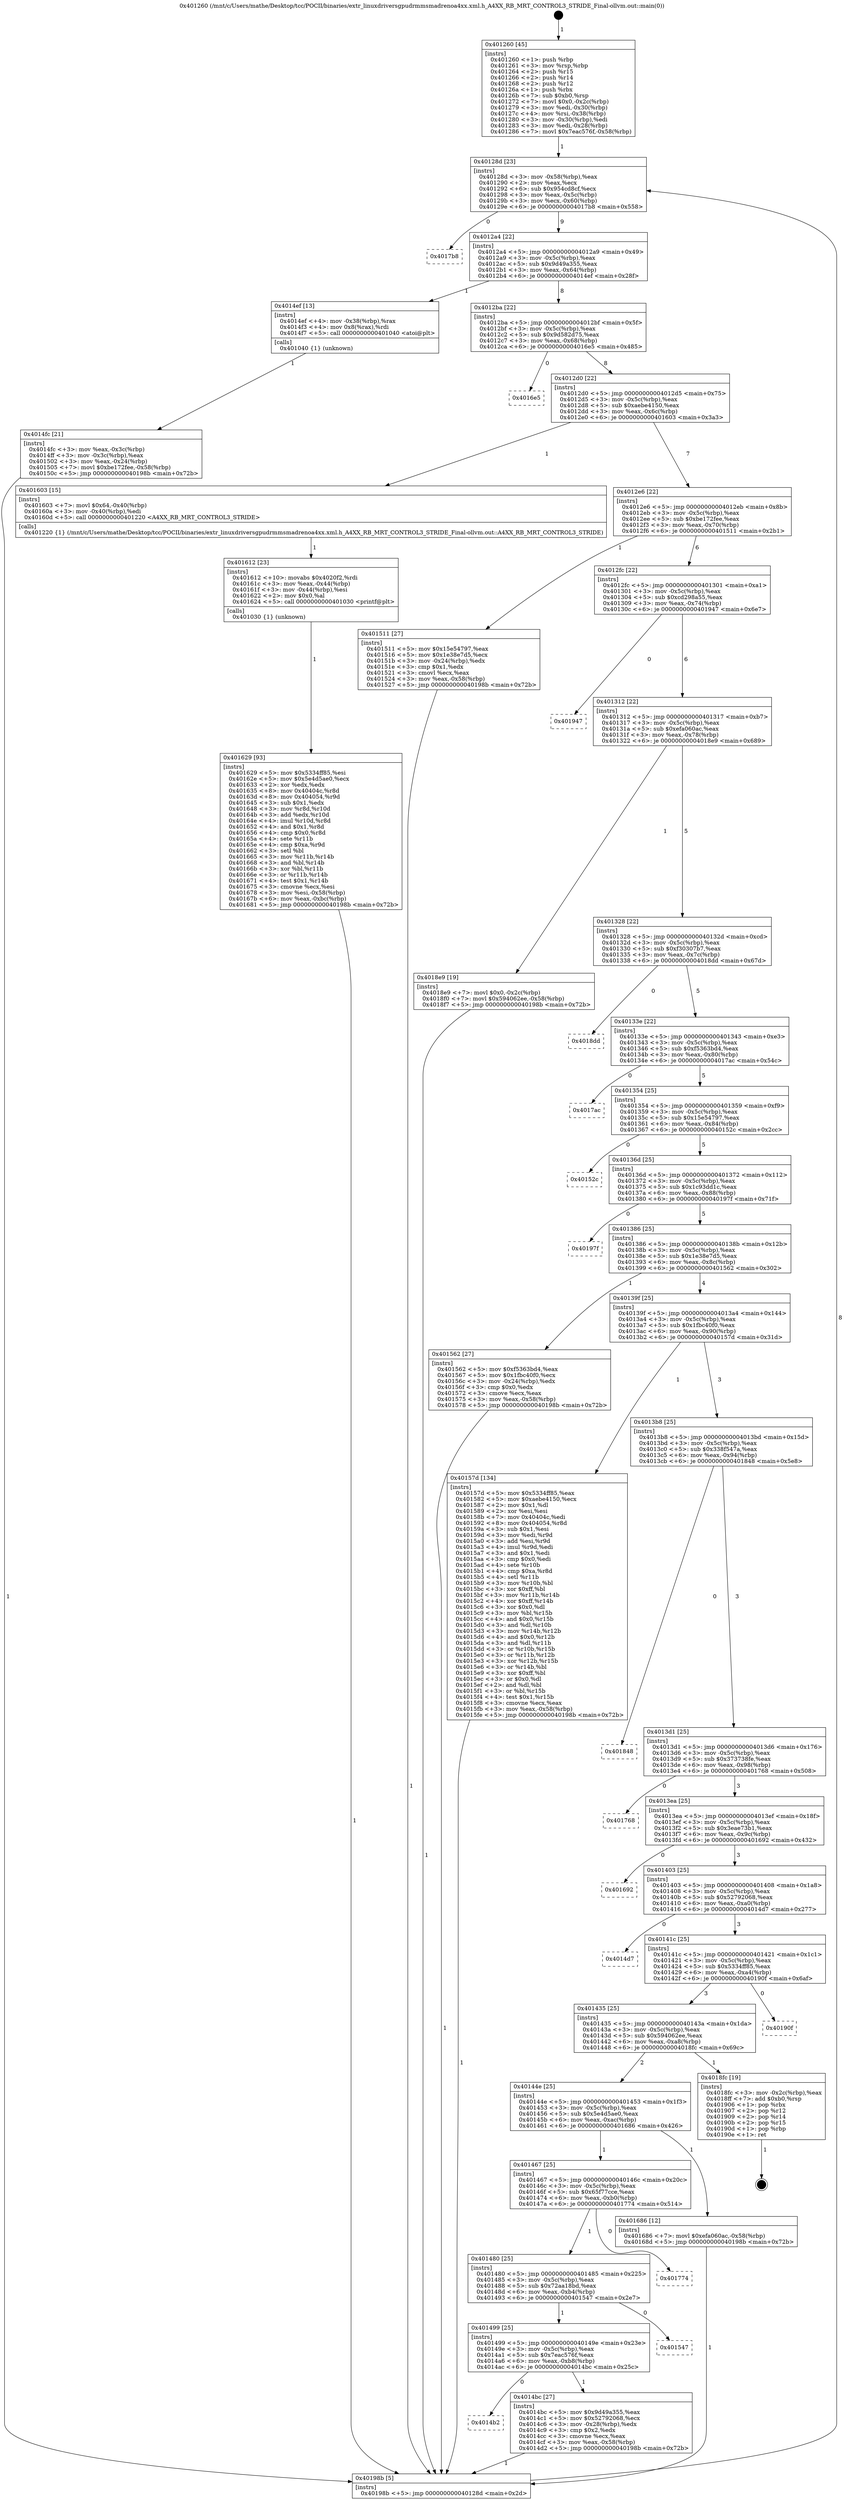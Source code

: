 digraph "0x401260" {
  label = "0x401260 (/mnt/c/Users/mathe/Desktop/tcc/POCII/binaries/extr_linuxdriversgpudrmmsmadrenoa4xx.xml.h_A4XX_RB_MRT_CONTROL3_STRIDE_Final-ollvm.out::main(0))"
  labelloc = "t"
  node[shape=record]

  Entry [label="",width=0.3,height=0.3,shape=circle,fillcolor=black,style=filled]
  "0x40128d" [label="{
     0x40128d [23]\l
     | [instrs]\l
     &nbsp;&nbsp;0x40128d \<+3\>: mov -0x58(%rbp),%eax\l
     &nbsp;&nbsp;0x401290 \<+2\>: mov %eax,%ecx\l
     &nbsp;&nbsp;0x401292 \<+6\>: sub $0x954cd8cf,%ecx\l
     &nbsp;&nbsp;0x401298 \<+3\>: mov %eax,-0x5c(%rbp)\l
     &nbsp;&nbsp;0x40129b \<+3\>: mov %ecx,-0x60(%rbp)\l
     &nbsp;&nbsp;0x40129e \<+6\>: je 00000000004017b8 \<main+0x558\>\l
  }"]
  "0x4017b8" [label="{
     0x4017b8\l
  }", style=dashed]
  "0x4012a4" [label="{
     0x4012a4 [22]\l
     | [instrs]\l
     &nbsp;&nbsp;0x4012a4 \<+5\>: jmp 00000000004012a9 \<main+0x49\>\l
     &nbsp;&nbsp;0x4012a9 \<+3\>: mov -0x5c(%rbp),%eax\l
     &nbsp;&nbsp;0x4012ac \<+5\>: sub $0x9d49a355,%eax\l
     &nbsp;&nbsp;0x4012b1 \<+3\>: mov %eax,-0x64(%rbp)\l
     &nbsp;&nbsp;0x4012b4 \<+6\>: je 00000000004014ef \<main+0x28f\>\l
  }"]
  Exit [label="",width=0.3,height=0.3,shape=circle,fillcolor=black,style=filled,peripheries=2]
  "0x4014ef" [label="{
     0x4014ef [13]\l
     | [instrs]\l
     &nbsp;&nbsp;0x4014ef \<+4\>: mov -0x38(%rbp),%rax\l
     &nbsp;&nbsp;0x4014f3 \<+4\>: mov 0x8(%rax),%rdi\l
     &nbsp;&nbsp;0x4014f7 \<+5\>: call 0000000000401040 \<atoi@plt\>\l
     | [calls]\l
     &nbsp;&nbsp;0x401040 \{1\} (unknown)\l
  }"]
  "0x4012ba" [label="{
     0x4012ba [22]\l
     | [instrs]\l
     &nbsp;&nbsp;0x4012ba \<+5\>: jmp 00000000004012bf \<main+0x5f\>\l
     &nbsp;&nbsp;0x4012bf \<+3\>: mov -0x5c(%rbp),%eax\l
     &nbsp;&nbsp;0x4012c2 \<+5\>: sub $0x9d582d75,%eax\l
     &nbsp;&nbsp;0x4012c7 \<+3\>: mov %eax,-0x68(%rbp)\l
     &nbsp;&nbsp;0x4012ca \<+6\>: je 00000000004016e5 \<main+0x485\>\l
  }"]
  "0x401629" [label="{
     0x401629 [93]\l
     | [instrs]\l
     &nbsp;&nbsp;0x401629 \<+5\>: mov $0x5334ff85,%esi\l
     &nbsp;&nbsp;0x40162e \<+5\>: mov $0x5e4d5ae0,%ecx\l
     &nbsp;&nbsp;0x401633 \<+2\>: xor %edx,%edx\l
     &nbsp;&nbsp;0x401635 \<+8\>: mov 0x40404c,%r8d\l
     &nbsp;&nbsp;0x40163d \<+8\>: mov 0x404054,%r9d\l
     &nbsp;&nbsp;0x401645 \<+3\>: sub $0x1,%edx\l
     &nbsp;&nbsp;0x401648 \<+3\>: mov %r8d,%r10d\l
     &nbsp;&nbsp;0x40164b \<+3\>: add %edx,%r10d\l
     &nbsp;&nbsp;0x40164e \<+4\>: imul %r10d,%r8d\l
     &nbsp;&nbsp;0x401652 \<+4\>: and $0x1,%r8d\l
     &nbsp;&nbsp;0x401656 \<+4\>: cmp $0x0,%r8d\l
     &nbsp;&nbsp;0x40165a \<+4\>: sete %r11b\l
     &nbsp;&nbsp;0x40165e \<+4\>: cmp $0xa,%r9d\l
     &nbsp;&nbsp;0x401662 \<+3\>: setl %bl\l
     &nbsp;&nbsp;0x401665 \<+3\>: mov %r11b,%r14b\l
     &nbsp;&nbsp;0x401668 \<+3\>: and %bl,%r14b\l
     &nbsp;&nbsp;0x40166b \<+3\>: xor %bl,%r11b\l
     &nbsp;&nbsp;0x40166e \<+3\>: or %r11b,%r14b\l
     &nbsp;&nbsp;0x401671 \<+4\>: test $0x1,%r14b\l
     &nbsp;&nbsp;0x401675 \<+3\>: cmovne %ecx,%esi\l
     &nbsp;&nbsp;0x401678 \<+3\>: mov %esi,-0x58(%rbp)\l
     &nbsp;&nbsp;0x40167b \<+6\>: mov %eax,-0xbc(%rbp)\l
     &nbsp;&nbsp;0x401681 \<+5\>: jmp 000000000040198b \<main+0x72b\>\l
  }"]
  "0x4016e5" [label="{
     0x4016e5\l
  }", style=dashed]
  "0x4012d0" [label="{
     0x4012d0 [22]\l
     | [instrs]\l
     &nbsp;&nbsp;0x4012d0 \<+5\>: jmp 00000000004012d5 \<main+0x75\>\l
     &nbsp;&nbsp;0x4012d5 \<+3\>: mov -0x5c(%rbp),%eax\l
     &nbsp;&nbsp;0x4012d8 \<+5\>: sub $0xaebe4150,%eax\l
     &nbsp;&nbsp;0x4012dd \<+3\>: mov %eax,-0x6c(%rbp)\l
     &nbsp;&nbsp;0x4012e0 \<+6\>: je 0000000000401603 \<main+0x3a3\>\l
  }"]
  "0x401612" [label="{
     0x401612 [23]\l
     | [instrs]\l
     &nbsp;&nbsp;0x401612 \<+10\>: movabs $0x4020f2,%rdi\l
     &nbsp;&nbsp;0x40161c \<+3\>: mov %eax,-0x44(%rbp)\l
     &nbsp;&nbsp;0x40161f \<+3\>: mov -0x44(%rbp),%esi\l
     &nbsp;&nbsp;0x401622 \<+2\>: mov $0x0,%al\l
     &nbsp;&nbsp;0x401624 \<+5\>: call 0000000000401030 \<printf@plt\>\l
     | [calls]\l
     &nbsp;&nbsp;0x401030 \{1\} (unknown)\l
  }"]
  "0x401603" [label="{
     0x401603 [15]\l
     | [instrs]\l
     &nbsp;&nbsp;0x401603 \<+7\>: movl $0x64,-0x40(%rbp)\l
     &nbsp;&nbsp;0x40160a \<+3\>: mov -0x40(%rbp),%edi\l
     &nbsp;&nbsp;0x40160d \<+5\>: call 0000000000401220 \<A4XX_RB_MRT_CONTROL3_STRIDE\>\l
     | [calls]\l
     &nbsp;&nbsp;0x401220 \{1\} (/mnt/c/Users/mathe/Desktop/tcc/POCII/binaries/extr_linuxdriversgpudrmmsmadrenoa4xx.xml.h_A4XX_RB_MRT_CONTROL3_STRIDE_Final-ollvm.out::A4XX_RB_MRT_CONTROL3_STRIDE)\l
  }"]
  "0x4012e6" [label="{
     0x4012e6 [22]\l
     | [instrs]\l
     &nbsp;&nbsp;0x4012e6 \<+5\>: jmp 00000000004012eb \<main+0x8b\>\l
     &nbsp;&nbsp;0x4012eb \<+3\>: mov -0x5c(%rbp),%eax\l
     &nbsp;&nbsp;0x4012ee \<+5\>: sub $0xbe172fee,%eax\l
     &nbsp;&nbsp;0x4012f3 \<+3\>: mov %eax,-0x70(%rbp)\l
     &nbsp;&nbsp;0x4012f6 \<+6\>: je 0000000000401511 \<main+0x2b1\>\l
  }"]
  "0x4014fc" [label="{
     0x4014fc [21]\l
     | [instrs]\l
     &nbsp;&nbsp;0x4014fc \<+3\>: mov %eax,-0x3c(%rbp)\l
     &nbsp;&nbsp;0x4014ff \<+3\>: mov -0x3c(%rbp),%eax\l
     &nbsp;&nbsp;0x401502 \<+3\>: mov %eax,-0x24(%rbp)\l
     &nbsp;&nbsp;0x401505 \<+7\>: movl $0xbe172fee,-0x58(%rbp)\l
     &nbsp;&nbsp;0x40150c \<+5\>: jmp 000000000040198b \<main+0x72b\>\l
  }"]
  "0x401511" [label="{
     0x401511 [27]\l
     | [instrs]\l
     &nbsp;&nbsp;0x401511 \<+5\>: mov $0x15e54797,%eax\l
     &nbsp;&nbsp;0x401516 \<+5\>: mov $0x1e38e7d5,%ecx\l
     &nbsp;&nbsp;0x40151b \<+3\>: mov -0x24(%rbp),%edx\l
     &nbsp;&nbsp;0x40151e \<+3\>: cmp $0x1,%edx\l
     &nbsp;&nbsp;0x401521 \<+3\>: cmovl %ecx,%eax\l
     &nbsp;&nbsp;0x401524 \<+3\>: mov %eax,-0x58(%rbp)\l
     &nbsp;&nbsp;0x401527 \<+5\>: jmp 000000000040198b \<main+0x72b\>\l
  }"]
  "0x4012fc" [label="{
     0x4012fc [22]\l
     | [instrs]\l
     &nbsp;&nbsp;0x4012fc \<+5\>: jmp 0000000000401301 \<main+0xa1\>\l
     &nbsp;&nbsp;0x401301 \<+3\>: mov -0x5c(%rbp),%eax\l
     &nbsp;&nbsp;0x401304 \<+5\>: sub $0xcd298a55,%eax\l
     &nbsp;&nbsp;0x401309 \<+3\>: mov %eax,-0x74(%rbp)\l
     &nbsp;&nbsp;0x40130c \<+6\>: je 0000000000401947 \<main+0x6e7\>\l
  }"]
  "0x401260" [label="{
     0x401260 [45]\l
     | [instrs]\l
     &nbsp;&nbsp;0x401260 \<+1\>: push %rbp\l
     &nbsp;&nbsp;0x401261 \<+3\>: mov %rsp,%rbp\l
     &nbsp;&nbsp;0x401264 \<+2\>: push %r15\l
     &nbsp;&nbsp;0x401266 \<+2\>: push %r14\l
     &nbsp;&nbsp;0x401268 \<+2\>: push %r12\l
     &nbsp;&nbsp;0x40126a \<+1\>: push %rbx\l
     &nbsp;&nbsp;0x40126b \<+7\>: sub $0xb0,%rsp\l
     &nbsp;&nbsp;0x401272 \<+7\>: movl $0x0,-0x2c(%rbp)\l
     &nbsp;&nbsp;0x401279 \<+3\>: mov %edi,-0x30(%rbp)\l
     &nbsp;&nbsp;0x40127c \<+4\>: mov %rsi,-0x38(%rbp)\l
     &nbsp;&nbsp;0x401280 \<+3\>: mov -0x30(%rbp),%edi\l
     &nbsp;&nbsp;0x401283 \<+3\>: mov %edi,-0x28(%rbp)\l
     &nbsp;&nbsp;0x401286 \<+7\>: movl $0x7eac576f,-0x58(%rbp)\l
  }"]
  "0x401947" [label="{
     0x401947\l
  }", style=dashed]
  "0x401312" [label="{
     0x401312 [22]\l
     | [instrs]\l
     &nbsp;&nbsp;0x401312 \<+5\>: jmp 0000000000401317 \<main+0xb7\>\l
     &nbsp;&nbsp;0x401317 \<+3\>: mov -0x5c(%rbp),%eax\l
     &nbsp;&nbsp;0x40131a \<+5\>: sub $0xefa060ac,%eax\l
     &nbsp;&nbsp;0x40131f \<+3\>: mov %eax,-0x78(%rbp)\l
     &nbsp;&nbsp;0x401322 \<+6\>: je 00000000004018e9 \<main+0x689\>\l
  }"]
  "0x40198b" [label="{
     0x40198b [5]\l
     | [instrs]\l
     &nbsp;&nbsp;0x40198b \<+5\>: jmp 000000000040128d \<main+0x2d\>\l
  }"]
  "0x4018e9" [label="{
     0x4018e9 [19]\l
     | [instrs]\l
     &nbsp;&nbsp;0x4018e9 \<+7\>: movl $0x0,-0x2c(%rbp)\l
     &nbsp;&nbsp;0x4018f0 \<+7\>: movl $0x594062ee,-0x58(%rbp)\l
     &nbsp;&nbsp;0x4018f7 \<+5\>: jmp 000000000040198b \<main+0x72b\>\l
  }"]
  "0x401328" [label="{
     0x401328 [22]\l
     | [instrs]\l
     &nbsp;&nbsp;0x401328 \<+5\>: jmp 000000000040132d \<main+0xcd\>\l
     &nbsp;&nbsp;0x40132d \<+3\>: mov -0x5c(%rbp),%eax\l
     &nbsp;&nbsp;0x401330 \<+5\>: sub $0xf30307b7,%eax\l
     &nbsp;&nbsp;0x401335 \<+3\>: mov %eax,-0x7c(%rbp)\l
     &nbsp;&nbsp;0x401338 \<+6\>: je 00000000004018dd \<main+0x67d\>\l
  }"]
  "0x4014b2" [label="{
     0x4014b2\l
  }", style=dashed]
  "0x4018dd" [label="{
     0x4018dd\l
  }", style=dashed]
  "0x40133e" [label="{
     0x40133e [22]\l
     | [instrs]\l
     &nbsp;&nbsp;0x40133e \<+5\>: jmp 0000000000401343 \<main+0xe3\>\l
     &nbsp;&nbsp;0x401343 \<+3\>: mov -0x5c(%rbp),%eax\l
     &nbsp;&nbsp;0x401346 \<+5\>: sub $0xf5363bd4,%eax\l
     &nbsp;&nbsp;0x40134b \<+3\>: mov %eax,-0x80(%rbp)\l
     &nbsp;&nbsp;0x40134e \<+6\>: je 00000000004017ac \<main+0x54c\>\l
  }"]
  "0x4014bc" [label="{
     0x4014bc [27]\l
     | [instrs]\l
     &nbsp;&nbsp;0x4014bc \<+5\>: mov $0x9d49a355,%eax\l
     &nbsp;&nbsp;0x4014c1 \<+5\>: mov $0x52792068,%ecx\l
     &nbsp;&nbsp;0x4014c6 \<+3\>: mov -0x28(%rbp),%edx\l
     &nbsp;&nbsp;0x4014c9 \<+3\>: cmp $0x2,%edx\l
     &nbsp;&nbsp;0x4014cc \<+3\>: cmovne %ecx,%eax\l
     &nbsp;&nbsp;0x4014cf \<+3\>: mov %eax,-0x58(%rbp)\l
     &nbsp;&nbsp;0x4014d2 \<+5\>: jmp 000000000040198b \<main+0x72b\>\l
  }"]
  "0x4017ac" [label="{
     0x4017ac\l
  }", style=dashed]
  "0x401354" [label="{
     0x401354 [25]\l
     | [instrs]\l
     &nbsp;&nbsp;0x401354 \<+5\>: jmp 0000000000401359 \<main+0xf9\>\l
     &nbsp;&nbsp;0x401359 \<+3\>: mov -0x5c(%rbp),%eax\l
     &nbsp;&nbsp;0x40135c \<+5\>: sub $0x15e54797,%eax\l
     &nbsp;&nbsp;0x401361 \<+6\>: mov %eax,-0x84(%rbp)\l
     &nbsp;&nbsp;0x401367 \<+6\>: je 000000000040152c \<main+0x2cc\>\l
  }"]
  "0x401499" [label="{
     0x401499 [25]\l
     | [instrs]\l
     &nbsp;&nbsp;0x401499 \<+5\>: jmp 000000000040149e \<main+0x23e\>\l
     &nbsp;&nbsp;0x40149e \<+3\>: mov -0x5c(%rbp),%eax\l
     &nbsp;&nbsp;0x4014a1 \<+5\>: sub $0x7eac576f,%eax\l
     &nbsp;&nbsp;0x4014a6 \<+6\>: mov %eax,-0xb8(%rbp)\l
     &nbsp;&nbsp;0x4014ac \<+6\>: je 00000000004014bc \<main+0x25c\>\l
  }"]
  "0x40152c" [label="{
     0x40152c\l
  }", style=dashed]
  "0x40136d" [label="{
     0x40136d [25]\l
     | [instrs]\l
     &nbsp;&nbsp;0x40136d \<+5\>: jmp 0000000000401372 \<main+0x112\>\l
     &nbsp;&nbsp;0x401372 \<+3\>: mov -0x5c(%rbp),%eax\l
     &nbsp;&nbsp;0x401375 \<+5\>: sub $0x1c93dd1c,%eax\l
     &nbsp;&nbsp;0x40137a \<+6\>: mov %eax,-0x88(%rbp)\l
     &nbsp;&nbsp;0x401380 \<+6\>: je 000000000040197f \<main+0x71f\>\l
  }"]
  "0x401547" [label="{
     0x401547\l
  }", style=dashed]
  "0x40197f" [label="{
     0x40197f\l
  }", style=dashed]
  "0x401386" [label="{
     0x401386 [25]\l
     | [instrs]\l
     &nbsp;&nbsp;0x401386 \<+5\>: jmp 000000000040138b \<main+0x12b\>\l
     &nbsp;&nbsp;0x40138b \<+3\>: mov -0x5c(%rbp),%eax\l
     &nbsp;&nbsp;0x40138e \<+5\>: sub $0x1e38e7d5,%eax\l
     &nbsp;&nbsp;0x401393 \<+6\>: mov %eax,-0x8c(%rbp)\l
     &nbsp;&nbsp;0x401399 \<+6\>: je 0000000000401562 \<main+0x302\>\l
  }"]
  "0x401480" [label="{
     0x401480 [25]\l
     | [instrs]\l
     &nbsp;&nbsp;0x401480 \<+5\>: jmp 0000000000401485 \<main+0x225\>\l
     &nbsp;&nbsp;0x401485 \<+3\>: mov -0x5c(%rbp),%eax\l
     &nbsp;&nbsp;0x401488 \<+5\>: sub $0x72aa18bd,%eax\l
     &nbsp;&nbsp;0x40148d \<+6\>: mov %eax,-0xb4(%rbp)\l
     &nbsp;&nbsp;0x401493 \<+6\>: je 0000000000401547 \<main+0x2e7\>\l
  }"]
  "0x401562" [label="{
     0x401562 [27]\l
     | [instrs]\l
     &nbsp;&nbsp;0x401562 \<+5\>: mov $0xf5363bd4,%eax\l
     &nbsp;&nbsp;0x401567 \<+5\>: mov $0x1fbc40f0,%ecx\l
     &nbsp;&nbsp;0x40156c \<+3\>: mov -0x24(%rbp),%edx\l
     &nbsp;&nbsp;0x40156f \<+3\>: cmp $0x0,%edx\l
     &nbsp;&nbsp;0x401572 \<+3\>: cmove %ecx,%eax\l
     &nbsp;&nbsp;0x401575 \<+3\>: mov %eax,-0x58(%rbp)\l
     &nbsp;&nbsp;0x401578 \<+5\>: jmp 000000000040198b \<main+0x72b\>\l
  }"]
  "0x40139f" [label="{
     0x40139f [25]\l
     | [instrs]\l
     &nbsp;&nbsp;0x40139f \<+5\>: jmp 00000000004013a4 \<main+0x144\>\l
     &nbsp;&nbsp;0x4013a4 \<+3\>: mov -0x5c(%rbp),%eax\l
     &nbsp;&nbsp;0x4013a7 \<+5\>: sub $0x1fbc40f0,%eax\l
     &nbsp;&nbsp;0x4013ac \<+6\>: mov %eax,-0x90(%rbp)\l
     &nbsp;&nbsp;0x4013b2 \<+6\>: je 000000000040157d \<main+0x31d\>\l
  }"]
  "0x401774" [label="{
     0x401774\l
  }", style=dashed]
  "0x40157d" [label="{
     0x40157d [134]\l
     | [instrs]\l
     &nbsp;&nbsp;0x40157d \<+5\>: mov $0x5334ff85,%eax\l
     &nbsp;&nbsp;0x401582 \<+5\>: mov $0xaebe4150,%ecx\l
     &nbsp;&nbsp;0x401587 \<+2\>: mov $0x1,%dl\l
     &nbsp;&nbsp;0x401589 \<+2\>: xor %esi,%esi\l
     &nbsp;&nbsp;0x40158b \<+7\>: mov 0x40404c,%edi\l
     &nbsp;&nbsp;0x401592 \<+8\>: mov 0x404054,%r8d\l
     &nbsp;&nbsp;0x40159a \<+3\>: sub $0x1,%esi\l
     &nbsp;&nbsp;0x40159d \<+3\>: mov %edi,%r9d\l
     &nbsp;&nbsp;0x4015a0 \<+3\>: add %esi,%r9d\l
     &nbsp;&nbsp;0x4015a3 \<+4\>: imul %r9d,%edi\l
     &nbsp;&nbsp;0x4015a7 \<+3\>: and $0x1,%edi\l
     &nbsp;&nbsp;0x4015aa \<+3\>: cmp $0x0,%edi\l
     &nbsp;&nbsp;0x4015ad \<+4\>: sete %r10b\l
     &nbsp;&nbsp;0x4015b1 \<+4\>: cmp $0xa,%r8d\l
     &nbsp;&nbsp;0x4015b5 \<+4\>: setl %r11b\l
     &nbsp;&nbsp;0x4015b9 \<+3\>: mov %r10b,%bl\l
     &nbsp;&nbsp;0x4015bc \<+3\>: xor $0xff,%bl\l
     &nbsp;&nbsp;0x4015bf \<+3\>: mov %r11b,%r14b\l
     &nbsp;&nbsp;0x4015c2 \<+4\>: xor $0xff,%r14b\l
     &nbsp;&nbsp;0x4015c6 \<+3\>: xor $0x0,%dl\l
     &nbsp;&nbsp;0x4015c9 \<+3\>: mov %bl,%r15b\l
     &nbsp;&nbsp;0x4015cc \<+4\>: and $0x0,%r15b\l
     &nbsp;&nbsp;0x4015d0 \<+3\>: and %dl,%r10b\l
     &nbsp;&nbsp;0x4015d3 \<+3\>: mov %r14b,%r12b\l
     &nbsp;&nbsp;0x4015d6 \<+4\>: and $0x0,%r12b\l
     &nbsp;&nbsp;0x4015da \<+3\>: and %dl,%r11b\l
     &nbsp;&nbsp;0x4015dd \<+3\>: or %r10b,%r15b\l
     &nbsp;&nbsp;0x4015e0 \<+3\>: or %r11b,%r12b\l
     &nbsp;&nbsp;0x4015e3 \<+3\>: xor %r12b,%r15b\l
     &nbsp;&nbsp;0x4015e6 \<+3\>: or %r14b,%bl\l
     &nbsp;&nbsp;0x4015e9 \<+3\>: xor $0xff,%bl\l
     &nbsp;&nbsp;0x4015ec \<+3\>: or $0x0,%dl\l
     &nbsp;&nbsp;0x4015ef \<+2\>: and %dl,%bl\l
     &nbsp;&nbsp;0x4015f1 \<+3\>: or %bl,%r15b\l
     &nbsp;&nbsp;0x4015f4 \<+4\>: test $0x1,%r15b\l
     &nbsp;&nbsp;0x4015f8 \<+3\>: cmovne %ecx,%eax\l
     &nbsp;&nbsp;0x4015fb \<+3\>: mov %eax,-0x58(%rbp)\l
     &nbsp;&nbsp;0x4015fe \<+5\>: jmp 000000000040198b \<main+0x72b\>\l
  }"]
  "0x4013b8" [label="{
     0x4013b8 [25]\l
     | [instrs]\l
     &nbsp;&nbsp;0x4013b8 \<+5\>: jmp 00000000004013bd \<main+0x15d\>\l
     &nbsp;&nbsp;0x4013bd \<+3\>: mov -0x5c(%rbp),%eax\l
     &nbsp;&nbsp;0x4013c0 \<+5\>: sub $0x338f547a,%eax\l
     &nbsp;&nbsp;0x4013c5 \<+6\>: mov %eax,-0x94(%rbp)\l
     &nbsp;&nbsp;0x4013cb \<+6\>: je 0000000000401848 \<main+0x5e8\>\l
  }"]
  "0x401467" [label="{
     0x401467 [25]\l
     | [instrs]\l
     &nbsp;&nbsp;0x401467 \<+5\>: jmp 000000000040146c \<main+0x20c\>\l
     &nbsp;&nbsp;0x40146c \<+3\>: mov -0x5c(%rbp),%eax\l
     &nbsp;&nbsp;0x40146f \<+5\>: sub $0x65f77cce,%eax\l
     &nbsp;&nbsp;0x401474 \<+6\>: mov %eax,-0xb0(%rbp)\l
     &nbsp;&nbsp;0x40147a \<+6\>: je 0000000000401774 \<main+0x514\>\l
  }"]
  "0x401848" [label="{
     0x401848\l
  }", style=dashed]
  "0x4013d1" [label="{
     0x4013d1 [25]\l
     | [instrs]\l
     &nbsp;&nbsp;0x4013d1 \<+5\>: jmp 00000000004013d6 \<main+0x176\>\l
     &nbsp;&nbsp;0x4013d6 \<+3\>: mov -0x5c(%rbp),%eax\l
     &nbsp;&nbsp;0x4013d9 \<+5\>: sub $0x373738fe,%eax\l
     &nbsp;&nbsp;0x4013de \<+6\>: mov %eax,-0x98(%rbp)\l
     &nbsp;&nbsp;0x4013e4 \<+6\>: je 0000000000401768 \<main+0x508\>\l
  }"]
  "0x401686" [label="{
     0x401686 [12]\l
     | [instrs]\l
     &nbsp;&nbsp;0x401686 \<+7\>: movl $0xefa060ac,-0x58(%rbp)\l
     &nbsp;&nbsp;0x40168d \<+5\>: jmp 000000000040198b \<main+0x72b\>\l
  }"]
  "0x401768" [label="{
     0x401768\l
  }", style=dashed]
  "0x4013ea" [label="{
     0x4013ea [25]\l
     | [instrs]\l
     &nbsp;&nbsp;0x4013ea \<+5\>: jmp 00000000004013ef \<main+0x18f\>\l
     &nbsp;&nbsp;0x4013ef \<+3\>: mov -0x5c(%rbp),%eax\l
     &nbsp;&nbsp;0x4013f2 \<+5\>: sub $0x3eae73b1,%eax\l
     &nbsp;&nbsp;0x4013f7 \<+6\>: mov %eax,-0x9c(%rbp)\l
     &nbsp;&nbsp;0x4013fd \<+6\>: je 0000000000401692 \<main+0x432\>\l
  }"]
  "0x40144e" [label="{
     0x40144e [25]\l
     | [instrs]\l
     &nbsp;&nbsp;0x40144e \<+5\>: jmp 0000000000401453 \<main+0x1f3\>\l
     &nbsp;&nbsp;0x401453 \<+3\>: mov -0x5c(%rbp),%eax\l
     &nbsp;&nbsp;0x401456 \<+5\>: sub $0x5e4d5ae0,%eax\l
     &nbsp;&nbsp;0x40145b \<+6\>: mov %eax,-0xac(%rbp)\l
     &nbsp;&nbsp;0x401461 \<+6\>: je 0000000000401686 \<main+0x426\>\l
  }"]
  "0x401692" [label="{
     0x401692\l
  }", style=dashed]
  "0x401403" [label="{
     0x401403 [25]\l
     | [instrs]\l
     &nbsp;&nbsp;0x401403 \<+5\>: jmp 0000000000401408 \<main+0x1a8\>\l
     &nbsp;&nbsp;0x401408 \<+3\>: mov -0x5c(%rbp),%eax\l
     &nbsp;&nbsp;0x40140b \<+5\>: sub $0x52792068,%eax\l
     &nbsp;&nbsp;0x401410 \<+6\>: mov %eax,-0xa0(%rbp)\l
     &nbsp;&nbsp;0x401416 \<+6\>: je 00000000004014d7 \<main+0x277\>\l
  }"]
  "0x4018fc" [label="{
     0x4018fc [19]\l
     | [instrs]\l
     &nbsp;&nbsp;0x4018fc \<+3\>: mov -0x2c(%rbp),%eax\l
     &nbsp;&nbsp;0x4018ff \<+7\>: add $0xb0,%rsp\l
     &nbsp;&nbsp;0x401906 \<+1\>: pop %rbx\l
     &nbsp;&nbsp;0x401907 \<+2\>: pop %r12\l
     &nbsp;&nbsp;0x401909 \<+2\>: pop %r14\l
     &nbsp;&nbsp;0x40190b \<+2\>: pop %r15\l
     &nbsp;&nbsp;0x40190d \<+1\>: pop %rbp\l
     &nbsp;&nbsp;0x40190e \<+1\>: ret\l
  }"]
  "0x4014d7" [label="{
     0x4014d7\l
  }", style=dashed]
  "0x40141c" [label="{
     0x40141c [25]\l
     | [instrs]\l
     &nbsp;&nbsp;0x40141c \<+5\>: jmp 0000000000401421 \<main+0x1c1\>\l
     &nbsp;&nbsp;0x401421 \<+3\>: mov -0x5c(%rbp),%eax\l
     &nbsp;&nbsp;0x401424 \<+5\>: sub $0x5334ff85,%eax\l
     &nbsp;&nbsp;0x401429 \<+6\>: mov %eax,-0xa4(%rbp)\l
     &nbsp;&nbsp;0x40142f \<+6\>: je 000000000040190f \<main+0x6af\>\l
  }"]
  "0x401435" [label="{
     0x401435 [25]\l
     | [instrs]\l
     &nbsp;&nbsp;0x401435 \<+5\>: jmp 000000000040143a \<main+0x1da\>\l
     &nbsp;&nbsp;0x40143a \<+3\>: mov -0x5c(%rbp),%eax\l
     &nbsp;&nbsp;0x40143d \<+5\>: sub $0x594062ee,%eax\l
     &nbsp;&nbsp;0x401442 \<+6\>: mov %eax,-0xa8(%rbp)\l
     &nbsp;&nbsp;0x401448 \<+6\>: je 00000000004018fc \<main+0x69c\>\l
  }"]
  "0x40190f" [label="{
     0x40190f\l
  }", style=dashed]
  Entry -> "0x401260" [label=" 1"]
  "0x40128d" -> "0x4017b8" [label=" 0"]
  "0x40128d" -> "0x4012a4" [label=" 9"]
  "0x4018fc" -> Exit [label=" 1"]
  "0x4012a4" -> "0x4014ef" [label=" 1"]
  "0x4012a4" -> "0x4012ba" [label=" 8"]
  "0x4018e9" -> "0x40198b" [label=" 1"]
  "0x4012ba" -> "0x4016e5" [label=" 0"]
  "0x4012ba" -> "0x4012d0" [label=" 8"]
  "0x401686" -> "0x40198b" [label=" 1"]
  "0x4012d0" -> "0x401603" [label=" 1"]
  "0x4012d0" -> "0x4012e6" [label=" 7"]
  "0x401629" -> "0x40198b" [label=" 1"]
  "0x4012e6" -> "0x401511" [label=" 1"]
  "0x4012e6" -> "0x4012fc" [label=" 6"]
  "0x401612" -> "0x401629" [label=" 1"]
  "0x4012fc" -> "0x401947" [label=" 0"]
  "0x4012fc" -> "0x401312" [label=" 6"]
  "0x401603" -> "0x401612" [label=" 1"]
  "0x401312" -> "0x4018e9" [label=" 1"]
  "0x401312" -> "0x401328" [label=" 5"]
  "0x40157d" -> "0x40198b" [label=" 1"]
  "0x401328" -> "0x4018dd" [label=" 0"]
  "0x401328" -> "0x40133e" [label=" 5"]
  "0x401562" -> "0x40198b" [label=" 1"]
  "0x40133e" -> "0x4017ac" [label=" 0"]
  "0x40133e" -> "0x401354" [label=" 5"]
  "0x401511" -> "0x40198b" [label=" 1"]
  "0x401354" -> "0x40152c" [label=" 0"]
  "0x401354" -> "0x40136d" [label=" 5"]
  "0x4014ef" -> "0x4014fc" [label=" 1"]
  "0x40136d" -> "0x40197f" [label=" 0"]
  "0x40136d" -> "0x401386" [label=" 5"]
  "0x40198b" -> "0x40128d" [label=" 8"]
  "0x401386" -> "0x401562" [label=" 1"]
  "0x401386" -> "0x40139f" [label=" 4"]
  "0x4014bc" -> "0x40198b" [label=" 1"]
  "0x40139f" -> "0x40157d" [label=" 1"]
  "0x40139f" -> "0x4013b8" [label=" 3"]
  "0x401499" -> "0x4014b2" [label=" 0"]
  "0x4013b8" -> "0x401848" [label=" 0"]
  "0x4013b8" -> "0x4013d1" [label=" 3"]
  "0x4014fc" -> "0x40198b" [label=" 1"]
  "0x4013d1" -> "0x401768" [label=" 0"]
  "0x4013d1" -> "0x4013ea" [label=" 3"]
  "0x401480" -> "0x401499" [label=" 1"]
  "0x4013ea" -> "0x401692" [label=" 0"]
  "0x4013ea" -> "0x401403" [label=" 3"]
  "0x401260" -> "0x40128d" [label=" 1"]
  "0x401403" -> "0x4014d7" [label=" 0"]
  "0x401403" -> "0x40141c" [label=" 3"]
  "0x401467" -> "0x401480" [label=" 1"]
  "0x40141c" -> "0x40190f" [label=" 0"]
  "0x40141c" -> "0x401435" [label=" 3"]
  "0x401467" -> "0x401774" [label=" 0"]
  "0x401435" -> "0x4018fc" [label=" 1"]
  "0x401435" -> "0x40144e" [label=" 2"]
  "0x401480" -> "0x401547" [label=" 0"]
  "0x40144e" -> "0x401686" [label=" 1"]
  "0x40144e" -> "0x401467" [label=" 1"]
  "0x401499" -> "0x4014bc" [label=" 1"]
}
